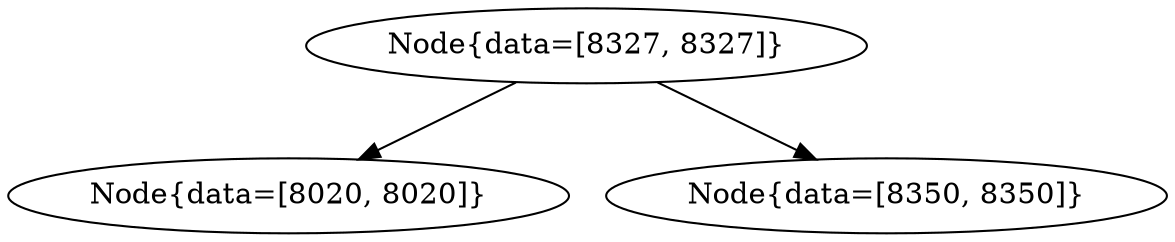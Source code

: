 digraph G{
1572255393 [label="Node{data=[8327, 8327]}"]
1572255393 -> 2006315332
2006315332 [label="Node{data=[8020, 8020]}"]
1572255393 -> 757491356
757491356 [label="Node{data=[8350, 8350]}"]
}